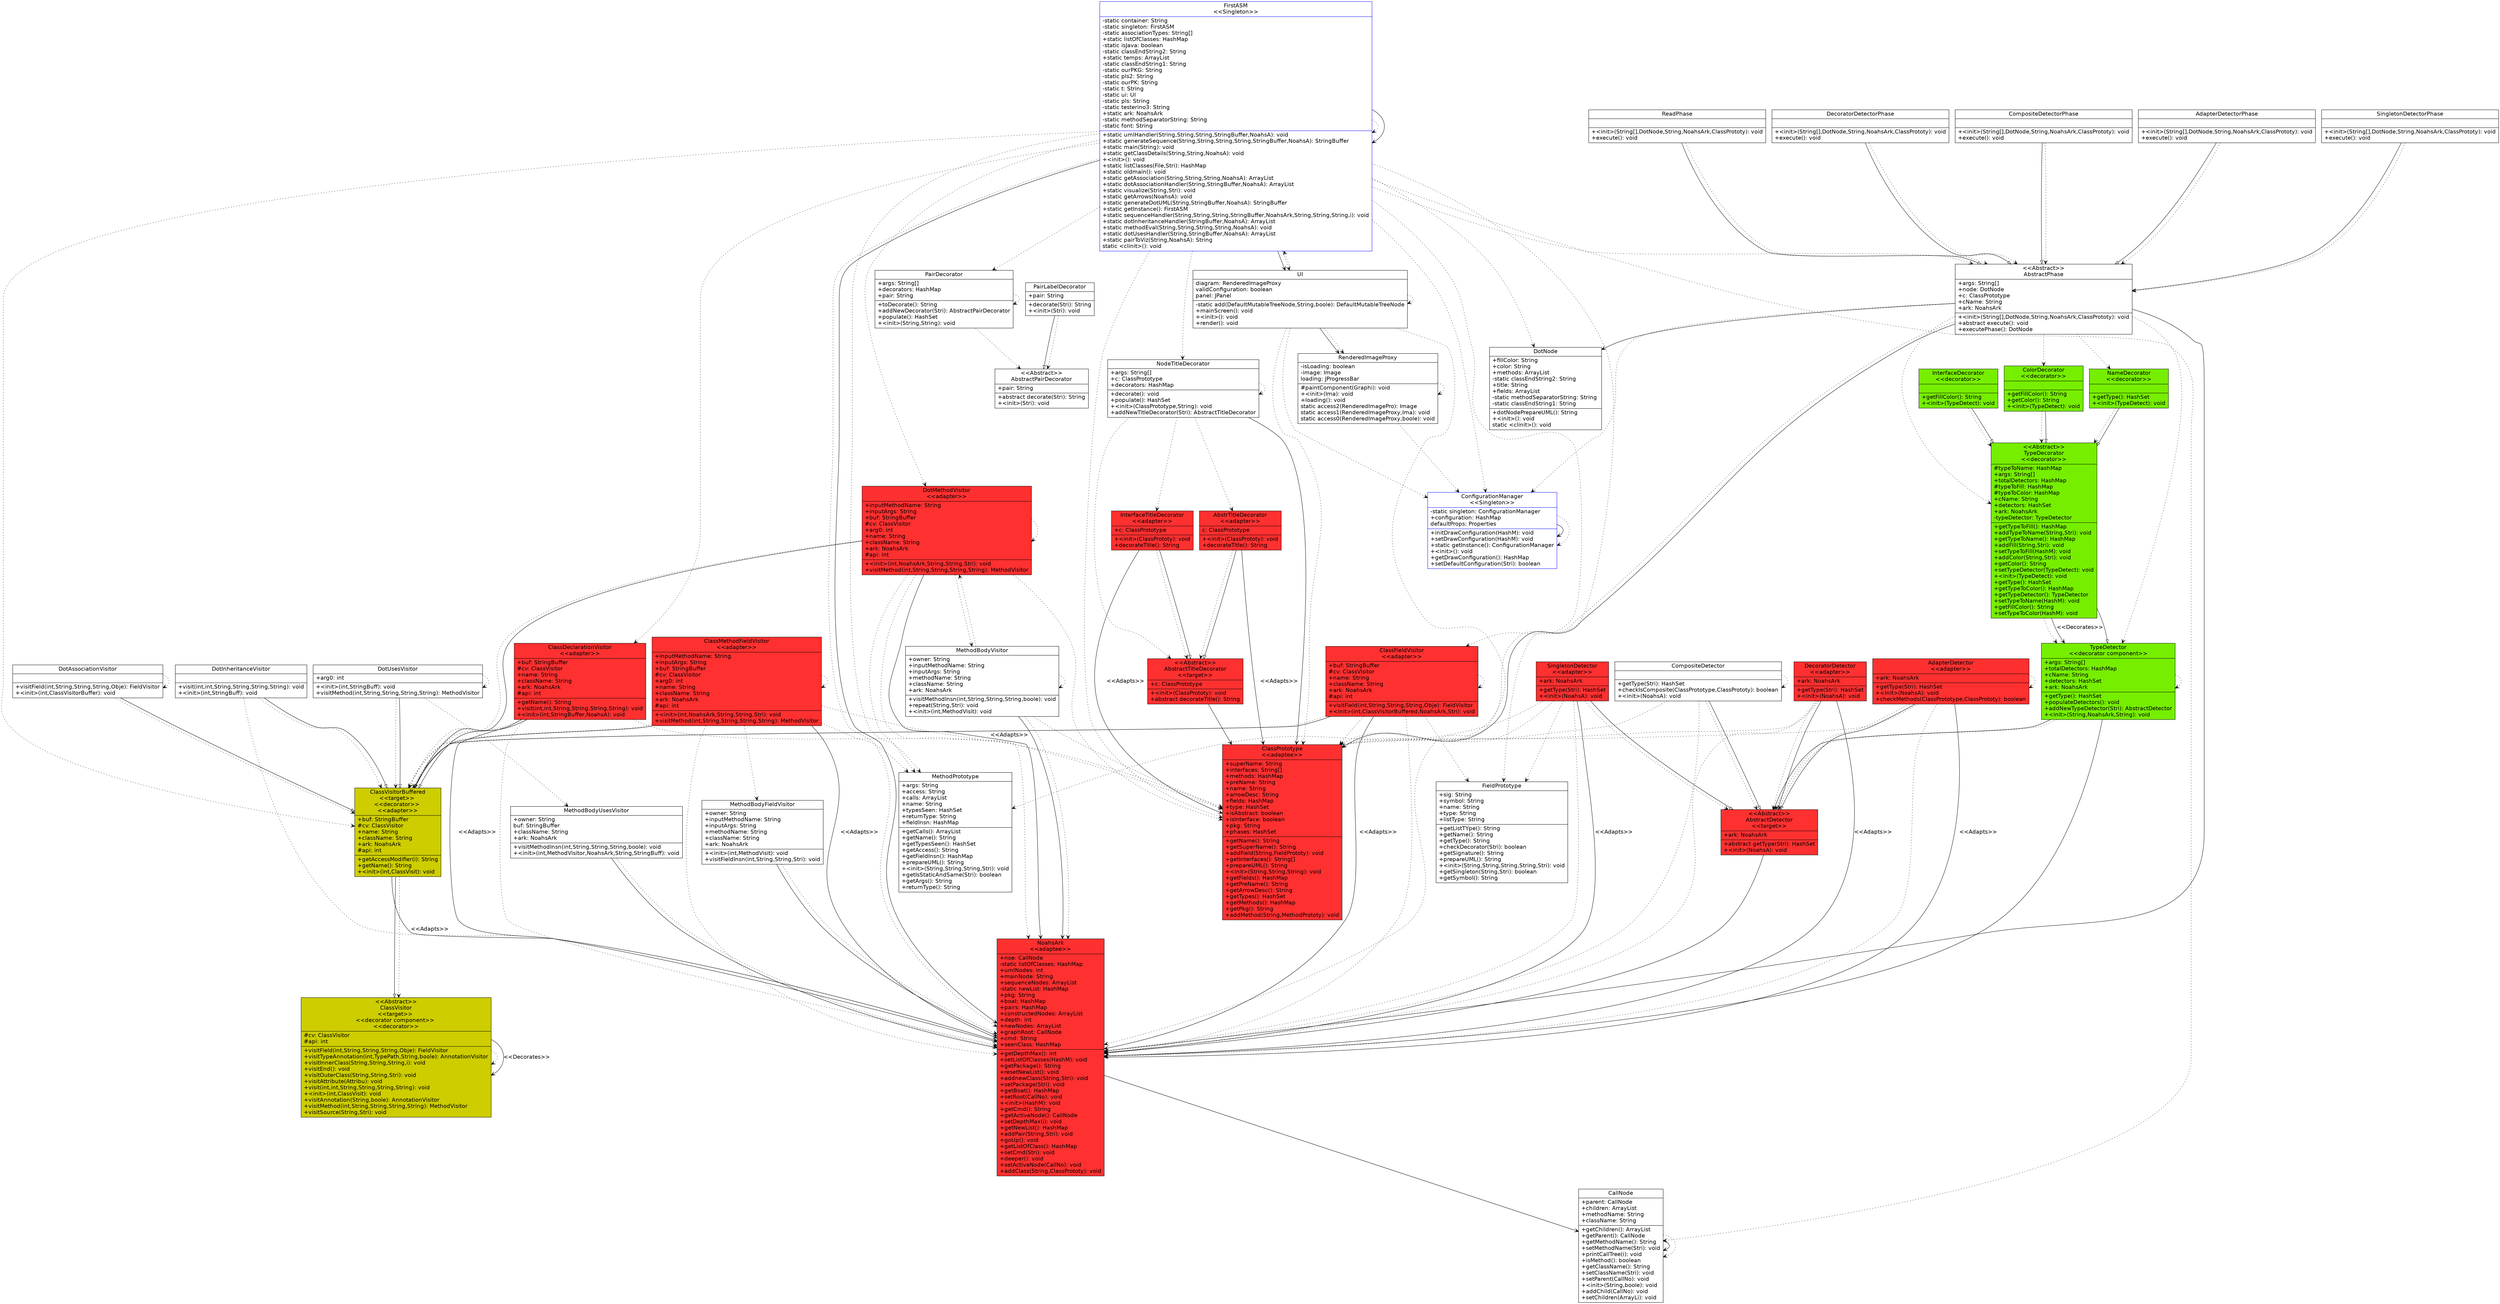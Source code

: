 digraph G{
	fontname = "Bitstream Vera Sans"
	fontsize = 16

node [
	fontname = "Bitstream Vera Sans"
	fontsize = 16

 shape = "record"
]
edge [
	fontname = "Bitstream Vera Sans"
	fontsize = 16
]
InterfaceTitleDecorator [ 
center=true
    label="{
InterfaceTitleDecorator\n\<\<adapter\>\>|+c: ClassPrototype \l | +\<init\>(ClassPrototy): void\l+decorateTitle(): String\l}"
color = black
style = filled 
 fillcolor = firebrick1
]
MethodPrototype [ 
center=true
    label="{
MethodPrototype|+args: String \l+access: String \l+calls: ArrayList \l+name: String \l+typesSeen: HashSet \l+returnType: String \l+fieldInsn: HashMap \l | +getCalls(): ArrayList\l+getName(): String\l+getTypesSeen(): HashSet\l+getAccess(): String\l+getFieldInsn(): HashMap\l+prepareUML(): String\l+\<init\>(String,String,String,Stri): void\l+getIsStaticAndSame(Stri): boolean\l+getArgs(): String\l+returnType(): String\l}"
color = black
style = filled 
 fillcolor = white
]
ClassMethodFieldVisitor [ 
center=true
    label="{
ClassMethodFieldVisitor\n\<\<adapter\>\>|+inputMethodName: String \l+inputArgs: String \l+buf: StringBuffer \l#cv: ClassVisitor \l+arg0: int \l+name: String \l+className: String \l+ark: NoahsArk \l#api: int \l | +\<init\>(int,NoahsArk,String,String,Stri): void\l+visitMethod(int,String,String,String,String): MethodVisitor\l}"
color = black
style = filled 
 fillcolor = firebrick1
]
MethodBodyUsesVisitor [ 
center=true
    label="{
MethodBodyUsesVisitor|+owner: String \lbuf: StringBuffer \l+className: String \l+ark: NoahsArk \l | +visitMethodInsn(int,String,String,String,boole): void\l+\<init\>(int,MethodVisitor,NoahsArk,String,StringBuff): void\l}"
color = black
style = filled 
 fillcolor = white
]
MethodBodyVisitor [ 
center=true
    label="{
MethodBodyVisitor|+owner: String \l+inputMethodName: String \l+inputArgs: String \l+methodName: String \l+className: String \l+ark: NoahsArk \l | +visitMethodInsn(int,String,String,String,boole): void\l+repeat(String,Stri): void\l+\<init\>(int,MethodVisit): void\l}"
color = black
style = filled 
 fillcolor = white
]
NoahsArk [ 
center=true
    label="{
NoahsArk\n\<\<adaptee\>\>|+noe: CallNode \l-static listOfClasses: HashMap \l+umlNodes: int \l+mainNode: String \l+sequenceNodes: ArrayList \l-static newList: HashMap \l+pkg: String \l+boat: HashMap \l+pairs: HashMap \l+constructedNodes: ArrayList \l+depth: int \l+newNodes: ArrayList \l+graphRoot: CallNode \l+cmd: String \l+seenClass: HashMap \l | +getDepthMax(): int\l+setListOfClasses(HashM): void\l+getPackage(): String\l+resetNewList(): void\l+addnewClass(String,Stri): void\l+setPackage(Stri): void\l+getBoat(): HashMap\l+setRoot(CallNo): void\l+\<init\>(HashM): void\l+getCmd(): String\l+getActiveNode(): CallNode\l+setDepthMax(i): void\l+getNewList(): HashMap\l+addPair(String,Stri): void\l+goUp(): void\l+getListOfClass(): HashMap\l+setCmd(Stri): void\l+deeper(): void\l+setActiveNode(CallNo): void\l+addClass(String,ClassPrototy): void\l}"
color = black
style = filled 
 fillcolor = firebrick1
]
ClassVisitor [ 
center=true
    label="{\<\<Abstract\>\>\n
ClassVisitor\n\<\<target\>\> \n\<\<decorator component\>\> \n\<\<decorator\>\>|#cv: ClassVisitor \l#api: int \l | +visitField(int,String,String,String,Obje): FieldVisitor\l+visitTypeAnnotation(int,TypePath,String,boole): AnnotationVisitor\l+visitInnerClass(String,String,String,i): void\l+visitEnd(): void\l+visitOuterClass(String,String,Stri): void\l+visitAttribute(Attribu): void\l+visit(int,int,String,String,String,String): void\l+\<init\>(int,ClassVisit): void\l+visitAnnotation(String,boole): AnnotationVisitor\l+visitMethod(int,String,String,String,String): MethodVisitor\l+visitSource(String,Stri): void\l}"
color = black
style = filled 
 fillcolor = yellow3
]
ClassDeclarationVisitor [ 
center=true
    label="{
ClassDeclarationVisitor\n\<\<adapter\>\>|+buf: StringBuffer \l#cv: ClassVisitor \l+name: String \l+className: String \l+ark: NoahsArk \l#api: int \l | +getName(): String\l+visit(int,int,String,String,String,String): void\l+\<init\>(int,StringBuffer,NoahsA): void\l}"
color = black
style = filled 
 fillcolor = firebrick1
]
FieldPrototype [ 
center=true
    label="{
FieldPrototype|+sig: String \l+symbol: String \l+name: String \l+type: String \l+listType: String \l | +getListTYpe(): String\l+getName(): String\l+getType(): String\l+checkDecorator(Stri): boolean\l+getSignature(): String\l+prepareUML(): String\l+\<init\>(String,String,String,String,Stri): void\l+getSingleton(String,Stri): boolean\l+getSymbol(): String\l}"
color = black
style = filled 
 fillcolor = white
]
NodeTitleDecorator [ 
center=true
    label="{
NodeTitleDecorator|+args: String[] \l+c: ClassPrototype \l+decorators: HashMap \l | +decorate(): void\l+populate(): HashSet\l+\<init\>(ClassPrototype,String): void\l+addNewTitleDecorator(Stri): AbstractTitleDecorator\l}"
color = black
style = filled 
 fillcolor = white
]
DotUsesVisitor [ 
center=true
    label="{
DotUsesVisitor|+arg0: int \l | +\<init\>(int,StringBuff): void\l+visitMethod(int,String,String,String,String): MethodVisitor\l}"
color = black
style = filled 
 fillcolor = white
]
PairDecorator [ 
center=true
    label="{
PairDecorator|+args: String[] \l+decorators: HashMap \l+pair: String \l | +toDecorate(): String\l+addNewDecorator(Stri): AbstractPairDecorator\l+populate(): HashSet\l+\<init\>(String,String): void\l}"
color = black
style = filled 
 fillcolor = white
]
AbstractTitleDecorator [ 
center=true
    label="{\<\<Abstract\>\>\n
AbstractTitleDecorator\n\<\<target\>\>|+c: ClassPrototype \l | +\<init\>(ClassPrototy): void\l+abstract decorateTitle(): String\l}"
color = black
style = filled 
 fillcolor = firebrick1
]
NameDecorator [ 
center=true
    label="{
NameDecorator\n\<\<decorator\>\>| | +getType(): HashSet\l+\<init\>(TypeDetect): void\l}"
color = black
style = filled 
 fillcolor = chartreuse2
]
DotNode [ 
center=true
    label="{
DotNode|+fillColor: String \l+color: String \l+methods: ArrayList \l-static classEndString2: String \l+title: String \l+fields: ArrayList \l-static methodSeparatorString: String \l-static classEndString1: String \l | +dotNodePrepareUML(): String\l+\<init\>(): void\lstatic \<clinit\>(): void\l}"
color = black
style = filled 
 fillcolor = white
]
SingletonDetectorPhase [ 
center=true
    label="{
SingletonDetectorPhase| | +\<init\>(String[],DotNode,String,NoahsArk,ClassPrototy): void\l+execute(): void\l}"
color = black
style = filled 
 fillcolor = white
]
ClassFieldVisitor [ 
center=true
    label="{
ClassFieldVisitor\n\<\<adapter\>\>|+buf: StringBuffer \l#cv: ClassVisitor \l+name: String \l+className: String \l+ark: NoahsArk \l#api: int \l | +visitField(int,String,String,String,Obje): FieldVisitor\l+\<init\>(int,ClassVisitorBuffered,NoahsArk,Stri): void\l}"
color = black
style = filled 
 fillcolor = firebrick1
]
UI [ 
center=true
    label="{
UI|diagram: RenderedImageProxy \lvalidConfiguration: boolean \lpanel: JPanel \l | -static add(DefaultMutableTreeNode,String,boole): DefaultMutableTreeNode\l+mainScreen(): void\l+\<init\>(): void\l+render(): void\l}"
color = black
style = filled 
 fillcolor = white
]
FirstASM [ 
center=true
    label="{
FirstASM\n\<\<Singleton\>\>|-static container: String \l-static singleton: FirstASM \l-static associationTypes: String[] \l+static listOfClasses: HashMap \l-static isJava: boolean \l-static classEndString2: String \l+static temps: ArrayList \l-static classEndString1: String \l-static ourPKG: String \l-static pls2: String \l-static ourPK: String \l-static t: String \l-static ui: UI \l-static pls: String \l-static testerino3: String \l+static ark: NoahsArk \l-static methodSeparatorString: String \l-static font: String \l | +static umlHandler(String,String,String,StringBuffer,NoahsA): void\l+static generateSequence(String,String,String,String,StringBuffer,NoahsA): StringBuffer\l+static main(String): void\l+static getClassDetails(String,String,NoahsA): void\l+\<init\>(): void\l+static listClasses(File,Stri): HashMap\l+static oldmain(): void\l+static getAssociation(String,String,String,NoahsA): ArrayList\l+static dotAssociationHandler(String,StringBuffer,NoahsA): ArrayList\l+static visualize(String,Stri): void\l+static getArrows(NoahsA): void\l+static generateDotUML(String,StringBuffer,NoahsA): StringBuffer\l+static getInstance(): FirstASM\l+static sequenceHandler(String,String,String,StringBuffer,NoahsArk,String,String,String,i): void\l+static dotInheritanceHandler(StringBuffer,NoahsA): ArrayList\l+static methodEval(String,String,String,String,NoahsA): void\l+static dotUsesHandler(String,StringBuffer,NoahsA): ArrayList\l+static pairToViz(String,NoahsA): String\lstatic \<clinit\>(): void\l}"
color = blue
style = filled 
 fillcolor = white
]
TypeDetector [ 
center=true
    label="{
TypeDetector\n\<\<decorator component\>\>|+args: String[] \l+totalDetectors: HashMap \l+cName: String \l+detectors: HashSet \l+ark: NoahsArk \l | +getType(): HashSet\l+populateDetectors(): void\l+addNewTypeDetector(Stri): AbstractDetector\l+\<init\>(String,NoahsArk,String): void\l}"
color = black
style = filled 
 fillcolor = chartreuse2
]
PairLabelDecorator [ 
center=true
    label="{
PairLabelDecorator|+pair: String \l | +decorate(Stri): String\l+\<init\>(Stri): void\l}"
color = black
style = filled 
 fillcolor = white
]
ConfigurationManager [ 
center=true
    label="{
ConfigurationManager\n\<\<Singleton\>\>|-static singleton: ConfigurationManager \l+configuration: HashMap \ldefaultProps: Properties \l | +initDrawConfiguration(HashM): void\l+setDrawConfiguration(HashM): void\l+static getInstance(): ConfigurationManager\l+\<init\>(): void\l+getDrawConfiguration(): HashMap\l+setDefaultConfiguration(Stri): boolean\l}"
color = blue
style = filled 
 fillcolor = white
]
ReadPhase [ 
center=true
    label="{
ReadPhase| | +\<init\>(String[],DotNode,String,NoahsArk,ClassPrototy): void\l+execute(): void\l}"
color = black
style = filled 
 fillcolor = white
]
DecoratorDetectorPhase [ 
center=true
    label="{
DecoratorDetectorPhase| | +\<init\>(String[],DotNode,String,NoahsArk,ClassPrototy): void\l+execute(): void\l}"
color = black
style = filled 
 fillcolor = white
]
DecoratorDetector [ 
center=true
    label="{
DecoratorDetector\n\<\<adapter\>\>|+ark: NoahsArk \l | +getType(Stri): HashSet\l+\<init\>(NoahsA): void\l}"
color = black
style = filled 
 fillcolor = firebrick1
]
AbstractDetector [ 
center=true
    label="{\<\<Abstract\>\>\n
AbstractDetector\n\<\<target\>\>|+ark: NoahsArk \l | +abstract getType(Stri): HashSet\l+\<init\>(NoahsA): void\l}"
color = black
style = filled 
 fillcolor = firebrick1
]
CompositeDetector [ 
center=true
    label="{
CompositeDetector| | +getType(Stri): HashSet\l+checkIsComposite(ClassPrototype,ClassPrototy): boolean\l+\<init\>(NoahsA): void\l}"
color = black
style = filled 
 fillcolor = white
]
ClassVisitorBuffered [ 
center=true
    label="{
ClassVisitorBuffered\n\<\<target\>\> \n\<\<decorator\>\> \n\<\<adapter\>\>|+buf: StringBuffer \l#cv: ClassVisitor \l+name: String \l+className: String \l+ark: NoahsArk \l#api: int \l | +getAccessModifier(i): String\l+getName(): String\l+\<init\>(int,ClassVisit): void\l}"
color = black
style = filled 
 fillcolor = yellow3
]
DotMethodVisitor [ 
center=true
    label="{
DotMethodVisitor\n\<\<adapter\>\>|+inputMethodName: String \l+inputArgs: String \l+buf: StringBuffer \l#cv: ClassVisitor \l+arg0: int \l+name: String \l+className: String \l+ark: NoahsArk \l#api: int \l | +\<init\>(int,NoahsArk,String,String,Stri): void\l+visitMethod(int,String,String,String,String): MethodVisitor\l}"
color = black
style = filled 
 fillcolor = firebrick1
]
AbstrTitleDecorator [ 
center=true
    label="{
AbstrTitleDecorator\n\<\<adapter\>\>|c: ClassPrototype \l | +\<init\>(ClassPrototy): void\l+decorateTitle(): String\l}"
color = black
style = filled 
 fillcolor = firebrick1
]
CompositeDetectorPhase [ 
center=true
    label="{
CompositeDetectorPhase| | +\<init\>(String[],DotNode,String,NoahsArk,ClassPrototy): void\l+execute(): void\l}"
color = black
style = filled 
 fillcolor = white
]
TypeDecorator [ 
center=true
    label="{\<\<Abstract\>\>\n
TypeDecorator\n\<\<decorator\>\>|#typeToName: HashMap \l+args: String[] \l+totalDetectors: HashMap \l#typeToFill: HashMap \l#typeToColor: HashMap \l+cName: String \l+detectors: HashSet \l+ark: NoahsArk \l-typeDetector: TypeDetector \l | +getTypeToFill(): HashMap\l+addTypeToName(String,Stri): void\l+getTypeToName(): HashMap\l+addFill(String,Stri): void\l+setTypeToFill(HashM): void\l+addColor(String,Stri): void\l+getColor(): String\l+setTypeDetector(TypeDetect): void\l+\<init\>(TypeDetect): void\l+getType(): HashSet\l+getTypeToColor(): HashMap\l+getTypeDetector(): TypeDetector\l+setTypeToName(HashM): void\l+getFillColor(): String\l+setTypeToColor(HashM): void\l}"
color = black
style = filled 
 fillcolor = chartreuse2
]
SingletonDetector [ 
center=true
    label="{
SingletonDetector\n\<\<adapter\>\>|+ark: NoahsArk \l | +getType(Stri): HashSet\l+\<init\>(NoahsA): void\l}"
color = black
style = filled 
 fillcolor = firebrick1
]
CallNode [ 
center=true
    label="{
CallNode|+parent: CallNode \l+children: ArrayList \l+methodName: String \l+className: String \l | +getChildren(): ArrayList\l+getParent(): CallNode\l+getMethodName(): String\l+setMethodName(Stri): void\l+printCallTree(i): void\l+isMethod(): boolean\l+getClassName(): String\l+setClassName(Stri): void\l+setParent(CallNo): void\l+\<init\>(String,boole): void\l+addChild(CallNo): void\l+setChildren(ArrayLi): void\l}"
color = black
style = filled 
 fillcolor = white
]
ColorDecorator [ 
center=true
    label="{
ColorDecorator\n\<\<decorator\>\>| | +getFillColor(): String\l+getColor(): String\l+\<init\>(TypeDetect): void\l}"
color = black
style = filled 
 fillcolor = chartreuse2
]
RenderedImageProxy [ 
center=true
    label="{
RenderedImageProxy|-isLoading: boolean \l-image: Image \lloading: JProgressBar \l | #paintComponent(Graphi): void\l+\<init\>(Ima): void\l+loading(): void\lstatic access2(RenderedImagePro): Image\lstatic access1(RenderedImageProxy,Ima): void\lstatic access0(RenderedImageProxy,boole): void\l}"
color = black
style = filled 
 fillcolor = white
]
AbstractPhase [ 
center=true
    label="{\<\<Abstract\>\>\n
AbstractPhase|+args: String[] \l+node: DotNode \l+c: ClassPrototype \l+cName: String \l+ark: NoahsArk \l | +\<init\>(String[],DotNode,String,NoahsArk,ClassPrototy): void\l+abstract execute(): void\l+executePhase(): DotNode\l}"
color = black
style = filled 
 fillcolor = white
]
MethodBodyFieldVisitor [ 
center=true
    label="{
MethodBodyFieldVisitor|+owner: String \l+inputMethodName: String \l+inputArgs: String \l+methodName: String \l+className: String \l+ark: NoahsArk \l | +\<init\>(int,MethodVisit): void\l+visitFieldInsn(int,String,String,Stri): void\l}"
color = black
style = filled 
 fillcolor = white
]
AdapterDetector [ 
center=true
    label="{
AdapterDetector\n\<\<adapter\>\>|+ark: NoahsArk \l | +getType(Stri): HashSet\l+\<init\>(NoahsA): void\l+checkMethods(ClassPrototype,ClassPrototy): boolean\l}"
color = black
style = filled 
 fillcolor = firebrick1
]
ClassPrototype [ 
center=true
    label="{
ClassPrototype\n\<\<adaptee\>\>|+superName: String \l+interfaces: String[] \l+methods: HashMap \l+preName: String \l+name: String \l+arrowDesc: String \l+fields: HashMap \l+type: HashSet \l+isAbstract: boolean \l+isInterface: boolean \l+pkg: String \l+phases: HashSet \l | +getName(): String\l+getSuperName(): String\l+addField(String,FieldPrototy): void\l+getInterfaces(): String[]\l+prepareUML(): String\l+\<init\>(String,String,String): void\l+getFields(): HashMap\l+getPreName(): String\l+getArrowDesc(): String\l+getTypes(): HashSet\l+getMethods(): HashMap\l+getPkg(): String\l+addMethod(String,MethodPrototy): void\l}"
color = black
style = filled 
 fillcolor = firebrick1
]
DotInheritanceVisitor [ 
center=true
    label="{
DotInheritanceVisitor| | +visit(int,int,String,String,String,String): void\l+\<init\>(int,StringBuff): void\l}"
color = black
style = filled 
 fillcolor = white
]
DotAssociationVisitor [ 
center=true
    label="{
DotAssociationVisitor| | +visitField(int,String,String,String,Obje): FieldVisitor\l+\<init\>(int,ClassVisitorBuffer): void\l}"
color = black
style = filled 
 fillcolor = white
]
AdapterDetectorPhase [ 
center=true
    label="{
AdapterDetectorPhase| | +\<init\>(String[],DotNode,String,NoahsArk,ClassPrototy): void\l+execute(): void\l}"
color = black
style = filled 
 fillcolor = white
]
InterfaceDecorator [ 
center=true
    label="{
InterfaceDecorator\n\<\<decorator\>\>| | +getFillColor(): String\l+\<init\>(TypeDetect): void\l}"
color = black
style = filled 
 fillcolor = chartreuse2
]
AbstractPairDecorator [ 
center=true
    label="{\<\<Abstract\>\>\n
AbstractPairDecorator|+pair: String \l | +abstract decorate(Stri): String\l+\<init\>(Stri): void\l}"
color = black
style = filled 
 fillcolor = white
]
InterfaceTitleDecorator -> AbstractTitleDecorator[arrowhead = vee, style = dotted]
InterfaceTitleDecorator -> ClassPrototype [arrowhead = vee,label="\<\<Adapts\>\>"]
InterfaceTitleDecorator -> AbstractTitleDecorator [arrowhead = onormal]
ClassMethodFieldVisitor -> MethodBodyFieldVisitor[arrowhead = vee, style = dotted]
ClassMethodFieldVisitor -> ClassPrototype[arrowhead = vee, style = dotted]
ClassMethodFieldVisitor -> NoahsArk [arrowhead = vee,label="\<\<Adapts\>\>"]
ClassMethodFieldVisitor -> ClassVisitorBuffered[arrowhead = vee, style = dotted]
ClassMethodFieldVisitor -> ClassMethodFieldVisitor[arrowhead = vee, style = dotted]
ClassMethodFieldVisitor -> MethodPrototype[arrowhead = vee, style = dotted]
ClassMethodFieldVisitor -> ClassVisitorBuffered [arrowhead = onormal]
ClassMethodFieldVisitor -> NoahsArk[arrowhead = vee, style = dotted]
MethodBodyVisitor -> ClassPrototype[arrowhead = vee, style = dotted]
MethodBodyVisitor -> NoahsArk[arrowhead = vee]
MethodBodyVisitor -> DotMethodVisitor[arrowhead = vee, style = dotted]
MethodBodyVisitor -> MethodBodyVisitor[arrowhead = vee, style = dotted]
MethodBodyVisitor -> NoahsArk[arrowhead = vee, style = dotted]
MethodBodyUsesVisitor -> NoahsArk[arrowhead = vee]
MethodBodyUsesVisitor -> NoahsArk[arrowhead = vee, style = dotted]
ClassVisitor -> ClassVisitor[arrowhead = vee, style = dotted]
ClassVisitor -> ClassVisitor [arrowhead = vee,label="\<\<Decorates\>\>"]
NoahsArk -> CallNode[arrowhead = vee]
ClassDeclarationVisitor -> ClassPrototype[arrowhead = vee, style = dotted]
ClassDeclarationVisitor -> NoahsArk [arrowhead = vee,label="\<\<Adapts\>\>"]
ClassDeclarationVisitor -> ClassVisitorBuffered[arrowhead = vee, style = dotted]
ClassDeclarationVisitor -> ClassVisitorBuffered [arrowhead = onormal]
ClassDeclarationVisitor -> NoahsArk[arrowhead = vee, style = dotted]
NodeTitleDecorator -> AbstractTitleDecorator[arrowhead = vee, style = dotted]
NodeTitleDecorator -> ClassPrototype[arrowhead = vee]
NodeTitleDecorator -> InterfaceTitleDecorator[arrowhead = vee, style = dotted]
NodeTitleDecorator -> AbstrTitleDecorator[arrowhead = vee, style = dotted]
NodeTitleDecorator -> NodeTitleDecorator[arrowhead = vee, style = dotted]
DotUsesVisitor -> MethodBodyUsesVisitor[arrowhead = vee, style = dotted]
DotUsesVisitor -> ClassVisitorBuffered[arrowhead = vee, style = dotted]
DotUsesVisitor -> DotUsesVisitor[arrowhead = vee, style = dotted]
DotUsesVisitor -> ClassVisitorBuffered [arrowhead = onormal]
PairDecorator -> AbstractPairDecorator[arrowhead = vee, style = dotted]
PairDecorator -> PairDecorator[arrowhead = vee, style = dotted]
AbstractTitleDecorator -> ClassPrototype[arrowhead = vee]
NameDecorator -> TypeDecorator[arrowhead = vee, style = dotted]
NameDecorator -> TypeDecorator [arrowhead = onormal]
SingletonDetectorPhase -> AbstractPhase [arrowhead = onormal]
SingletonDetectorPhase -> AbstractPhase[arrowhead = vee, style = dotted]
ClassFieldVisitor -> ClassPrototype[arrowhead = vee, style = dotted]
ClassFieldVisitor -> NoahsArk [arrowhead = vee,label="\<\<Adapts\>\>"]
ClassFieldVisitor -> ClassFieldVisitor[arrowhead = vee, style = dotted]
ClassFieldVisitor -> ClassVisitorBuffered[arrowhead = vee, style = dotted]
ClassFieldVisitor -> ClassVisitorBuffered [arrowhead = onormal]
ClassFieldVisitor -> NoahsArk[arrowhead = vee, style = dotted]
ClassFieldVisitor -> FieldPrototype[arrowhead = vee, style = dotted]
UI -> FirstASM[arrowhead = vee, style = dotted]
UI -> ClassPrototype[arrowhead = vee, style = dotted]
UI -> UI[arrowhead = vee, style = dotted]
UI -> RenderedImageProxy[arrowhead = vee]
UI -> ConfigurationManager[arrowhead = vee, style = dotted]
UI -> RenderedImageProxy[arrowhead = vee, style = dotted]
UI -> NoahsArk[arrowhead = vee, style = dotted]
FirstASM -> FirstASM[arrowhead = vee, style = dotted]
FirstASM -> ClassFieldVisitor[arrowhead = vee, style = dotted]
FirstASM -> ClassVisitorBuffered[arrowhead = vee, style = dotted]
FirstASM -> ConfigurationManager[arrowhead = vee, style = dotted]
FirstASM -> DotNode[arrowhead = vee, style = dotted]
FirstASM -> MethodPrototype[arrowhead = vee, style = dotted]
FirstASM -> CallNode[arrowhead = vee, style = dotted]
FirstASM -> AbstractPhase[arrowhead = vee, style = dotted]
FirstASM -> NoahsArk[arrowhead = vee, style = dotted]
FirstASM -> FieldPrototype[arrowhead = vee, style = dotted]
FirstASM -> ClassPrototype[arrowhead = vee, style = dotted]
FirstASM -> NoahsArk[arrowhead = vee]
FirstASM -> UI[arrowhead = vee, style = dotted]
FirstASM -> UI[arrowhead = vee]
FirstASM -> DotMethodVisitor[arrowhead = vee, style = dotted]
FirstASM -> NodeTitleDecorator[arrowhead = vee, style = dotted]
FirstASM -> FirstASM[arrowhead = vee]
FirstASM -> ClassDeclarationVisitor[arrowhead = vee, style = dotted]
FirstASM -> PairDecorator[arrowhead = vee, style = dotted]
TypeDetector -> TypeDetector[arrowhead = vee, style = dotted]
TypeDetector -> NoahsArk[arrowhead = vee]
TypeDetector -> AbstractDetector[arrowhead = vee]
TypeDetector -> AbstractDetector[arrowhead = vee, style = dotted]
PairLabelDecorator -> AbstractPairDecorator [arrowhead = onormal]
PairLabelDecorator -> AbstractPairDecorator[arrowhead = vee, style = dotted]
ConfigurationManager -> ConfigurationManager[arrowhead = vee]
ConfigurationManager -> ConfigurationManager[arrowhead = vee, style = dotted]
ReadPhase -> AbstractPhase [arrowhead = onormal]
ReadPhase -> AbstractPhase[arrowhead = vee, style = dotted]
DecoratorDetectorPhase -> AbstractPhase [arrowhead = onormal]
DecoratorDetectorPhase -> AbstractPhase[arrowhead = vee, style = dotted]
DecoratorDetector -> ClassPrototype[arrowhead = vee, style = dotted]
DecoratorDetector -> NoahsArk [arrowhead = vee,label="\<\<Adapts\>\>"]
DecoratorDetector -> AbstractDetector[arrowhead = vee, style = dotted]
DecoratorDetector -> AbstractDetector [arrowhead = onormal]
DecoratorDetector -> NoahsArk[arrowhead = vee, style = dotted]
CompositeDetector -> ClassPrototype[arrowhead = vee, style = dotted]
CompositeDetector -> AbstractDetector[arrowhead = vee, style = dotted]
CompositeDetector -> AbstractDetector [arrowhead = onormal]
CompositeDetector -> CompositeDetector[arrowhead = vee, style = dotted]
CompositeDetector -> NoahsArk[arrowhead = vee, style = dotted]
AbstractDetector -> NoahsArk[arrowhead = vee]
ClassVisitorBuffered -> NoahsArk [arrowhead = vee,label="\<\<Adapts\>\>"]
ClassVisitorBuffered -> ClassVisitor [arrowhead = onormal]
ClassVisitorBuffered -> ClassVisitor[arrowhead = vee, style = dotted]
DotMethodVisitor -> ClassPrototype[arrowhead = vee, style = dotted]
DotMethodVisitor -> NoahsArk [arrowhead = vee,label="\<\<Adapts\>\>"]
DotMethodVisitor -> ClassVisitorBuffered[arrowhead = vee, style = dotted]
DotMethodVisitor -> DotMethodVisitor[arrowhead = vee, style = dotted]
DotMethodVisitor -> MethodBodyVisitor[arrowhead = vee, style = dotted]
DotMethodVisitor -> MethodPrototype[arrowhead = vee, style = dotted]
DotMethodVisitor -> ClassVisitorBuffered [arrowhead = onormal]
DotMethodVisitor -> NoahsArk[arrowhead = vee, style = dotted]
AbstrTitleDecorator -> AbstractTitleDecorator[arrowhead = vee, style = dotted]
AbstrTitleDecorator -> ClassPrototype [arrowhead = vee,label="\<\<Adapts\>\>"]
AbstrTitleDecorator -> AbstractTitleDecorator [arrowhead = onormal]
TypeDecorator -> TypeDetector[arrowhead = vee, style = dotted]
TypeDecorator -> TypeDetector [arrowhead = vee,label="\<\<Decorates\>\>"]
TypeDecorator -> TypeDetector [arrowhead = onormal]
CompositeDetectorPhase -> AbstractPhase [arrowhead = onormal]
CompositeDetectorPhase -> AbstractPhase[arrowhead = vee, style = dotted]
SingletonDetector -> ClassPrototype[arrowhead = vee, style = dotted]
SingletonDetector -> NoahsArk [arrowhead = vee,label="\<\<Adapts\>\>"]
SingletonDetector -> AbstractDetector[arrowhead = vee, style = dotted]
SingletonDetector -> AbstractDetector [arrowhead = onormal]
SingletonDetector -> MethodPrototype[arrowhead = vee, style = dotted]
SingletonDetector -> NoahsArk[arrowhead = vee, style = dotted]
SingletonDetector -> FieldPrototype[arrowhead = vee, style = dotted]
CallNode -> CallNode[arrowhead = vee]
CallNode -> CallNode[arrowhead = vee, style = dotted]
ColorDecorator -> TypeDecorator[arrowhead = vee, style = dotted]
ColorDecorator -> TypeDecorator [arrowhead = onormal]
RenderedImageProxy -> ConfigurationManager[arrowhead = vee, style = dotted]
RenderedImageProxy -> RenderedImageProxy[arrowhead = vee, style = dotted]
AbstractPhase -> TypeDetector[arrowhead = vee, style = dotted]
AbstractPhase -> ClassPrototype[arrowhead = vee, style = dotted]
AbstractPhase -> NoahsArk[arrowhead = vee]
AbstractPhase -> DotNode[arrowhead = vee]
AbstractPhase -> TypeDecorator[arrowhead = vee, style = dotted]
AbstractPhase -> ClassPrototype[arrowhead = vee]
AbstractPhase -> ConfigurationManager[arrowhead = vee, style = dotted]
AbstractPhase -> ColorDecorator[arrowhead = vee, style = dotted]
AbstractPhase -> NameDecorator[arrowhead = vee, style = dotted]
MethodBodyFieldVisitor -> NoahsArk[arrowhead = vee]
MethodBodyFieldVisitor -> NoahsArk[arrowhead = vee, style = dotted]
AdapterDetector -> ClassPrototype[arrowhead = vee, style = dotted]
AdapterDetector -> NoahsArk [arrowhead = vee,label="\<\<Adapts\>\>"]
AdapterDetector -> AdapterDetector[arrowhead = vee, style = dotted]
AdapterDetector -> AbstractDetector[arrowhead = vee, style = dotted]
AdapterDetector -> AbstractDetector [arrowhead = onormal]
AdapterDetector -> NoahsArk[arrowhead = vee, style = dotted]
DotInheritanceVisitor -> ClassVisitorBuffered[arrowhead = vee, style = dotted]
DotInheritanceVisitor -> ClassVisitorBuffered [arrowhead = onormal]
DotInheritanceVisitor -> NoahsArk[arrowhead = vee, style = dotted]
DotAssociationVisitor -> ClassVisitorBuffered[arrowhead = vee, style = dotted]
DotAssociationVisitor -> DotAssociationVisitor[arrowhead = vee, style = dotted]
DotAssociationVisitor -> ClassVisitorBuffered [arrowhead = onormal]
AdapterDetectorPhase -> AbstractPhase [arrowhead = onormal]
AdapterDetectorPhase -> AbstractPhase[arrowhead = vee, style = dotted]
InterfaceDecorator -> TypeDecorator[arrowhead = vee, style = dotted]
InterfaceDecorator -> TypeDecorator [arrowhead = onormal]


}